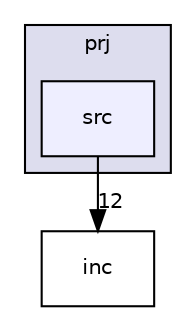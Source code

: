 digraph "src" {
  compound=true
  node [ fontsize="10", fontname="Helvetica"];
  edge [ labelfontsize="10", labelfontname="Helvetica"];
  subgraph clusterdir_4aa64b0872d36146e049722e293482e3 {
    graph [ bgcolor="#ddddee", pencolor="black", label="prj" fontname="Helvetica", fontsize="10", URL="dir_4aa64b0872d36146e049722e293482e3.html"]
  dir_400757c3a0df52e783ed9699284f29ce [shape=box, label="src", style="filled", fillcolor="#eeeeff", pencolor="black", URL="dir_400757c3a0df52e783ed9699284f29ce.html"];
  }
  dir_72345776cd6700fb0dedb8f1faaa0c00 [shape=box label="inc" URL="dir_72345776cd6700fb0dedb8f1faaa0c00.html"];
  dir_400757c3a0df52e783ed9699284f29ce->dir_72345776cd6700fb0dedb8f1faaa0c00 [headlabel="12", labeldistance=1.5 headhref="dir_000012_000013.html"];
}
